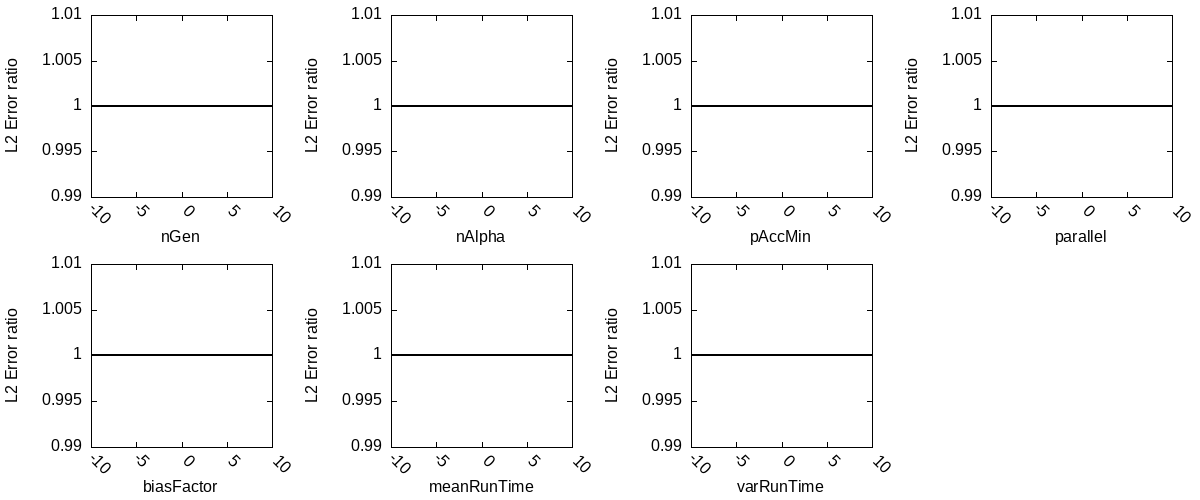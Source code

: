 output_path=ARG1
datafile=ARG2

set datafile separator ","

set terminal png truecolor size 1200,500 font ',12'
set output output_path

set key off

set multiplot layout 2,4

parameters = "nGen nAlpha pAccMin parallel biasFactor meanRunTime varRunTime"

do for [par in parameters] {
  set ylabel "L2 Error ratio"
  set xlabel par
  set xtics rotate by -45
  plot datafile using par:"compL2Ratio" with dots lc 0.8, \
       1 lc black lw 2
}

unset multiplot
